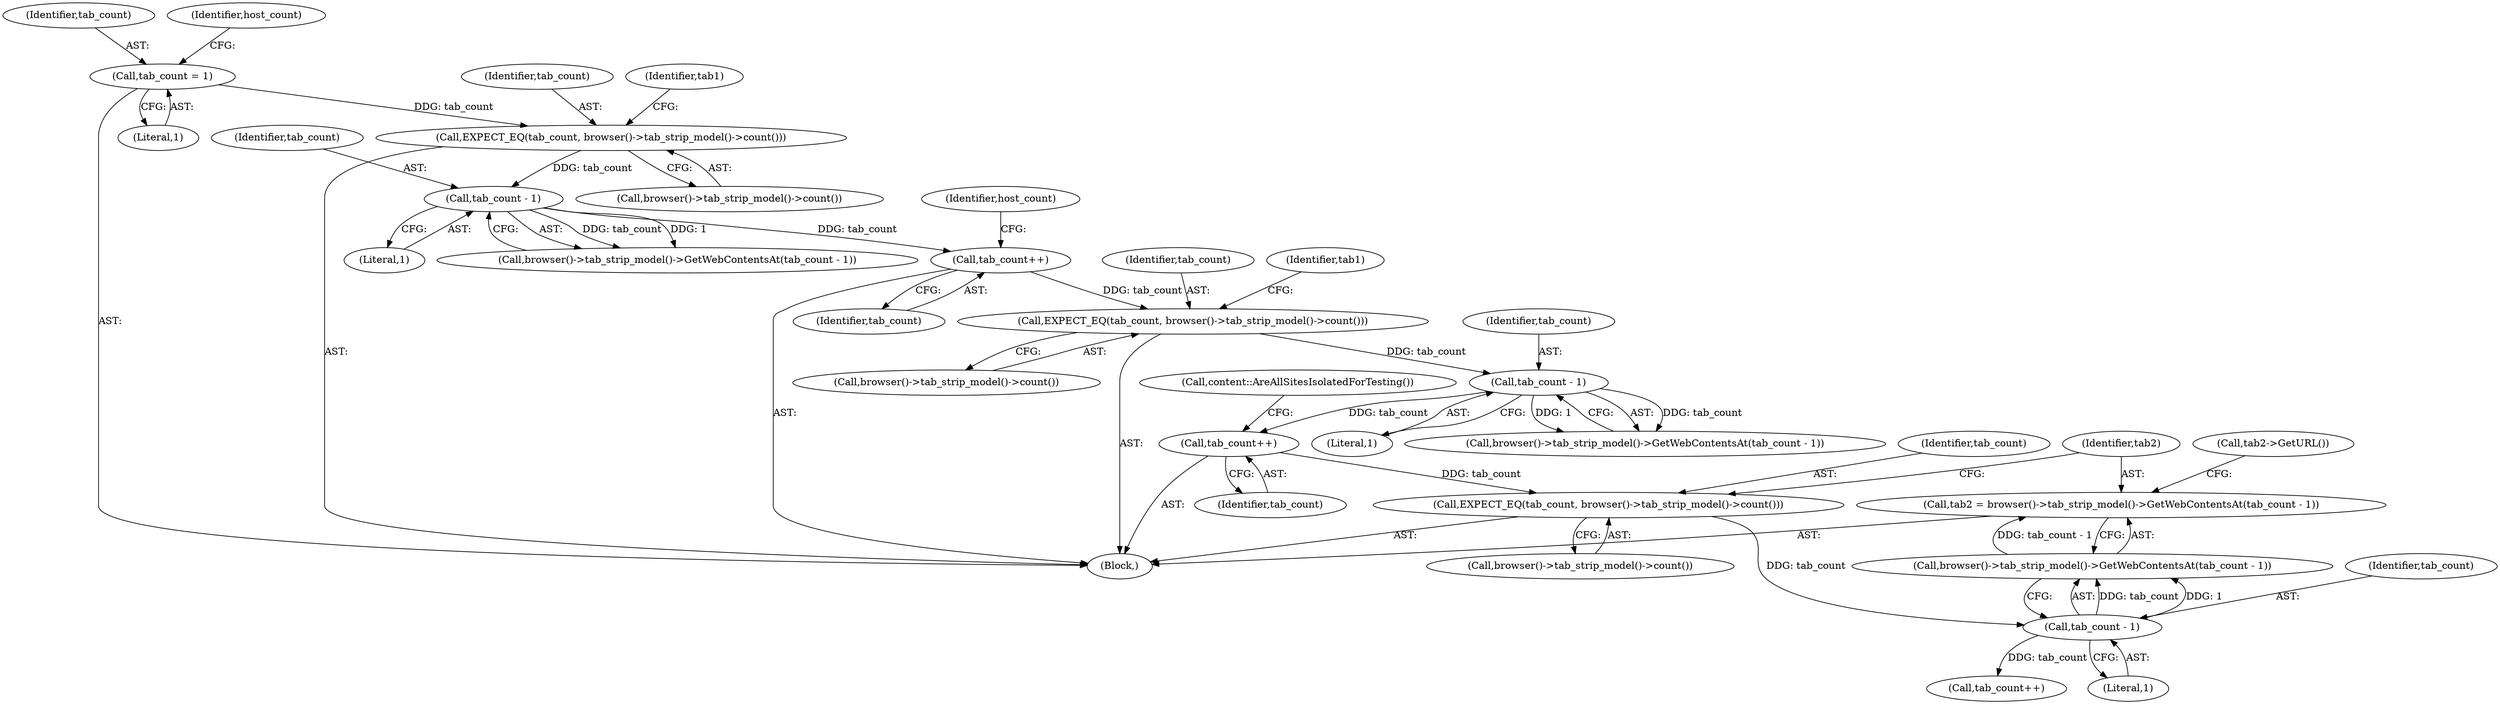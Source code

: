 digraph "0_Chrome_0bb3f5c715eb66bb5c1fb05fd81d902ca57f33ca@pointer" {
"1000214" [label="(Call,tab2 = browser()->tab_strip_model()->GetWebContentsAt(tab_count - 1))"];
"1000216" [label="(Call,browser()->tab_strip_model()->GetWebContentsAt(tab_count - 1))"];
"1000217" [label="(Call,tab_count - 1)"];
"1000211" [label="(Call,EXPECT_EQ(tab_count, browser()->tab_strip_model()->count()))"];
"1000205" [label="(Call,tab_count++)"];
"1000184" [label="(Call,tab_count - 1)"];
"1000178" [label="(Call,EXPECT_EQ(tab_count, browser()->tab_strip_model()->count()))"];
"1000174" [label="(Call,tab_count++)"];
"1000156" [label="(Call,tab_count - 1)"];
"1000150" [label="(Call,EXPECT_EQ(tab_count, browser()->tab_strip_model()->count()))"];
"1000113" [label="(Call,tab_count = 1)"];
"1000180" [label="(Call,browser()->tab_strip_model()->count())"];
"1000241" [label="(Call,tab_count++)"];
"1000157" [label="(Identifier,tab_count)"];
"1000114" [label="(Identifier,tab_count)"];
"1000186" [label="(Literal,1)"];
"1000221" [label="(Call,tab2->GetURL())"];
"1000184" [label="(Call,tab_count - 1)"];
"1000179" [label="(Identifier,tab_count)"];
"1000151" [label="(Identifier,tab_count)"];
"1000217" [label="(Call,tab_count - 1)"];
"1000213" [label="(Call,browser()->tab_strip_model()->count())"];
"1000214" [label="(Call,tab2 = browser()->tab_strip_model()->GetWebContentsAt(tab_count - 1))"];
"1000113" [label="(Call,tab_count = 1)"];
"1000219" [label="(Literal,1)"];
"1000216" [label="(Call,browser()->tab_strip_model()->GetWebContentsAt(tab_count - 1))"];
"1000174" [label="(Call,tab_count++)"];
"1000178" [label="(Call,EXPECT_EQ(tab_count, browser()->tab_strip_model()->count()))"];
"1000215" [label="(Identifier,tab2)"];
"1000177" [label="(Identifier,host_count)"];
"1000111" [label="(Block,)"];
"1000115" [label="(Literal,1)"];
"1000212" [label="(Identifier,tab_count)"];
"1000152" [label="(Call,browser()->tab_strip_model()->count())"];
"1000156" [label="(Call,tab_count - 1)"];
"1000185" [label="(Identifier,tab_count)"];
"1000175" [label="(Identifier,tab_count)"];
"1000208" [label="(Call,content::AreAllSitesIsolatedForTesting())"];
"1000150" [label="(Call,EXPECT_EQ(tab_count, browser()->tab_strip_model()->count()))"];
"1000118" [label="(Identifier,host_count)"];
"1000205" [label="(Call,tab_count++)"];
"1000158" [label="(Literal,1)"];
"1000182" [label="(Identifier,tab1)"];
"1000218" [label="(Identifier,tab_count)"];
"1000183" [label="(Call,browser()->tab_strip_model()->GetWebContentsAt(tab_count - 1))"];
"1000155" [label="(Call,browser()->tab_strip_model()->GetWebContentsAt(tab_count - 1))"];
"1000211" [label="(Call,EXPECT_EQ(tab_count, browser()->tab_strip_model()->count()))"];
"1000154" [label="(Identifier,tab1)"];
"1000206" [label="(Identifier,tab_count)"];
"1000214" -> "1000111"  [label="AST: "];
"1000214" -> "1000216"  [label="CFG: "];
"1000215" -> "1000214"  [label="AST: "];
"1000216" -> "1000214"  [label="AST: "];
"1000221" -> "1000214"  [label="CFG: "];
"1000216" -> "1000214"  [label="DDG: tab_count - 1"];
"1000216" -> "1000217"  [label="CFG: "];
"1000217" -> "1000216"  [label="AST: "];
"1000217" -> "1000216"  [label="DDG: tab_count"];
"1000217" -> "1000216"  [label="DDG: 1"];
"1000217" -> "1000219"  [label="CFG: "];
"1000218" -> "1000217"  [label="AST: "];
"1000219" -> "1000217"  [label="AST: "];
"1000211" -> "1000217"  [label="DDG: tab_count"];
"1000217" -> "1000241"  [label="DDG: tab_count"];
"1000211" -> "1000111"  [label="AST: "];
"1000211" -> "1000213"  [label="CFG: "];
"1000212" -> "1000211"  [label="AST: "];
"1000213" -> "1000211"  [label="AST: "];
"1000215" -> "1000211"  [label="CFG: "];
"1000205" -> "1000211"  [label="DDG: tab_count"];
"1000205" -> "1000111"  [label="AST: "];
"1000205" -> "1000206"  [label="CFG: "];
"1000206" -> "1000205"  [label="AST: "];
"1000208" -> "1000205"  [label="CFG: "];
"1000184" -> "1000205"  [label="DDG: tab_count"];
"1000184" -> "1000183"  [label="AST: "];
"1000184" -> "1000186"  [label="CFG: "];
"1000185" -> "1000184"  [label="AST: "];
"1000186" -> "1000184"  [label="AST: "];
"1000183" -> "1000184"  [label="CFG: "];
"1000184" -> "1000183"  [label="DDG: tab_count"];
"1000184" -> "1000183"  [label="DDG: 1"];
"1000178" -> "1000184"  [label="DDG: tab_count"];
"1000178" -> "1000111"  [label="AST: "];
"1000178" -> "1000180"  [label="CFG: "];
"1000179" -> "1000178"  [label="AST: "];
"1000180" -> "1000178"  [label="AST: "];
"1000182" -> "1000178"  [label="CFG: "];
"1000174" -> "1000178"  [label="DDG: tab_count"];
"1000174" -> "1000111"  [label="AST: "];
"1000174" -> "1000175"  [label="CFG: "];
"1000175" -> "1000174"  [label="AST: "];
"1000177" -> "1000174"  [label="CFG: "];
"1000156" -> "1000174"  [label="DDG: tab_count"];
"1000156" -> "1000155"  [label="AST: "];
"1000156" -> "1000158"  [label="CFG: "];
"1000157" -> "1000156"  [label="AST: "];
"1000158" -> "1000156"  [label="AST: "];
"1000155" -> "1000156"  [label="CFG: "];
"1000156" -> "1000155"  [label="DDG: tab_count"];
"1000156" -> "1000155"  [label="DDG: 1"];
"1000150" -> "1000156"  [label="DDG: tab_count"];
"1000150" -> "1000111"  [label="AST: "];
"1000150" -> "1000152"  [label="CFG: "];
"1000151" -> "1000150"  [label="AST: "];
"1000152" -> "1000150"  [label="AST: "];
"1000154" -> "1000150"  [label="CFG: "];
"1000113" -> "1000150"  [label="DDG: tab_count"];
"1000113" -> "1000111"  [label="AST: "];
"1000113" -> "1000115"  [label="CFG: "];
"1000114" -> "1000113"  [label="AST: "];
"1000115" -> "1000113"  [label="AST: "];
"1000118" -> "1000113"  [label="CFG: "];
}
